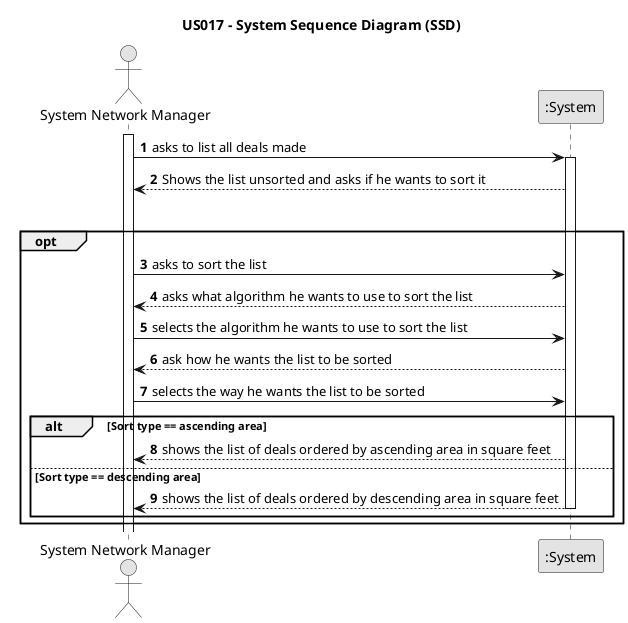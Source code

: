 @startuml
skinparam monochrome true
skinparam packageStyle rectangle
skinparam shadowing false

title US017 - System Sequence Diagram (SSD)
autonumber

actor "System Network Manager" as SystemNetworkManager
participant ":System" as System

activate SystemNetworkManager

   SystemNetworkManager -> System : asks to list all deals made
    activate System

    System --> SystemNetworkManager : Shows the list unsorted and asks if he wants to sort it

    opt Chooses to sort or not to sort

    opt
    
        SystemNetworkManager->System : asks to sort the list
    


                System --> SystemNetworkManager : asks what algorithm he wants to use to sort the list




               SystemNetworkManager -> System: selects the algorithm he wants to use to sort the list

                



            System --> SystemNetworkManager : ask how he wants the list to be sorted




            SystemNetworkManager -> System: selects the way he wants the list to be sorted

            alt Sort type == ascending area
                System --> SystemNetworkManager: shows the list of deals ordered by ascending area in square feet

                else Sort type == descending area
                    System --> SystemNetworkManager: shows the list of deals ordered by descending area in square feet
            deactivate
            end






        end


@enduml